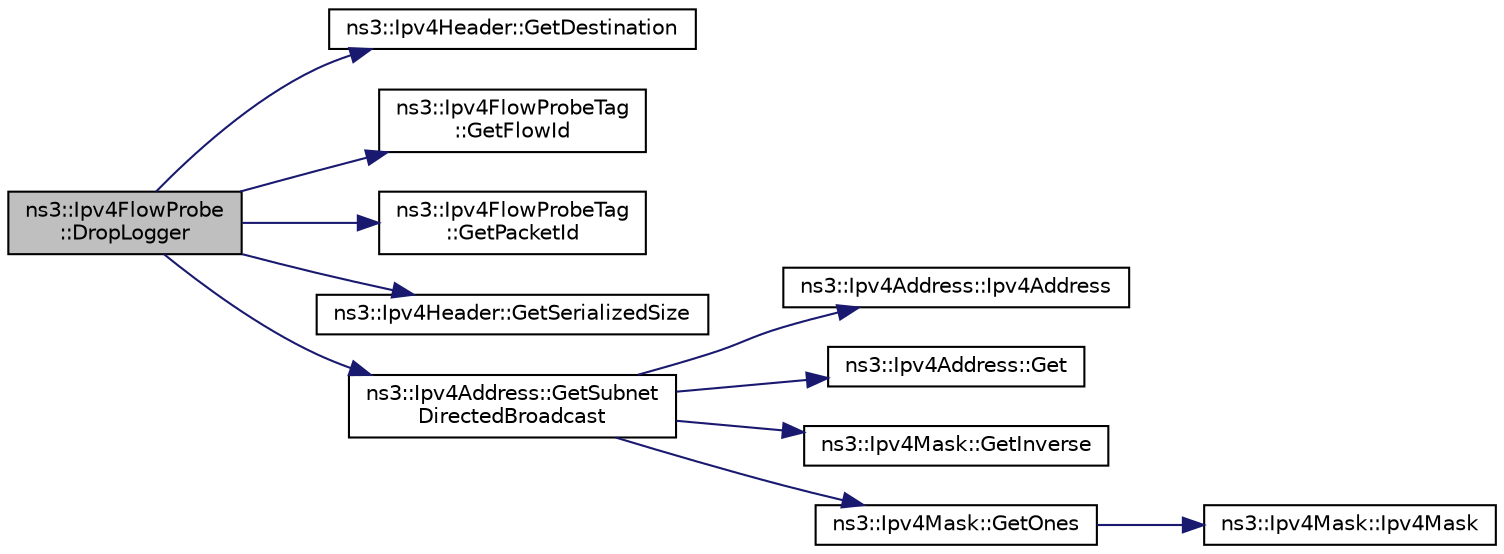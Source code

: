 digraph "ns3::Ipv4FlowProbe::DropLogger"
{
 // LATEX_PDF_SIZE
  edge [fontname="Helvetica",fontsize="10",labelfontname="Helvetica",labelfontsize="10"];
  node [fontname="Helvetica",fontsize="10",shape=record];
  rankdir="LR";
  Node1 [label="ns3::Ipv4FlowProbe\l::DropLogger",height=0.2,width=0.4,color="black", fillcolor="grey75", style="filled", fontcolor="black",tooltip="Log a packet being dropped."];
  Node1 -> Node2 [color="midnightblue",fontsize="10",style="solid",fontname="Helvetica"];
  Node2 [label="ns3::Ipv4Header::GetDestination",height=0.2,width=0.4,color="black", fillcolor="white", style="filled",URL="$classns3_1_1_ipv4_header.html#a85daf48f0effc6bce6cb5c66bf4e1576",tooltip=" "];
  Node1 -> Node3 [color="midnightblue",fontsize="10",style="solid",fontname="Helvetica"];
  Node3 [label="ns3::Ipv4FlowProbeTag\l::GetFlowId",height=0.2,width=0.4,color="black", fillcolor="white", style="filled",URL="$classns3_1_1_ipv4_flow_probe_tag.html#ae925ef5aefd54776844b66efd46b3cfb",tooltip="Set the flow identifier."];
  Node1 -> Node4 [color="midnightblue",fontsize="10",style="solid",fontname="Helvetica"];
  Node4 [label="ns3::Ipv4FlowProbeTag\l::GetPacketId",height=0.2,width=0.4,color="black", fillcolor="white", style="filled",URL="$classns3_1_1_ipv4_flow_probe_tag.html#a92c53622e0f9fe70b595a2c0a0ca4e8e",tooltip="Set the packet identifier."];
  Node1 -> Node5 [color="midnightblue",fontsize="10",style="solid",fontname="Helvetica"];
  Node5 [label="ns3::Ipv4Header::GetSerializedSize",height=0.2,width=0.4,color="black", fillcolor="white", style="filled",URL="$classns3_1_1_ipv4_header.html#a27c4e4f872735a9041500bb0e5b3c11d",tooltip=" "];
  Node1 -> Node6 [color="midnightblue",fontsize="10",style="solid",fontname="Helvetica"];
  Node6 [label="ns3::Ipv4Address::GetSubnet\lDirectedBroadcast",height=0.2,width=0.4,color="black", fillcolor="white", style="filled",URL="$classns3_1_1_ipv4_address.html#add3fa724f5c5b85c4acbd023d6cd520e",tooltip="Generate subnet-directed broadcast address corresponding to mask."];
  Node6 -> Node7 [color="midnightblue",fontsize="10",style="solid",fontname="Helvetica"];
  Node7 [label="ns3::Ipv4Address::Ipv4Address",height=0.2,width=0.4,color="black", fillcolor="white", style="filled",URL="$classns3_1_1_ipv4_address.html#aaabb51dd481f4b6908afd72affc49b20",tooltip=" "];
  Node6 -> Node8 [color="midnightblue",fontsize="10",style="solid",fontname="Helvetica"];
  Node8 [label="ns3::Ipv4Address::Get",height=0.2,width=0.4,color="black", fillcolor="white", style="filled",URL="$classns3_1_1_ipv4_address.html#a154da9b1ff6eb451dc4840613fe43e73",tooltip="Get the host-order 32-bit IP address."];
  Node6 -> Node9 [color="midnightblue",fontsize="10",style="solid",fontname="Helvetica"];
  Node9 [label="ns3::Ipv4Mask::GetInverse",height=0.2,width=0.4,color="black", fillcolor="white", style="filled",URL="$classns3_1_1_ipv4_mask.html#a45402865feb06627904604b79fd7e0dc",tooltip="Return the inverse mask in host order."];
  Node6 -> Node10 [color="midnightblue",fontsize="10",style="solid",fontname="Helvetica"];
  Node10 [label="ns3::Ipv4Mask::GetOnes",height=0.2,width=0.4,color="black", fillcolor="white", style="filled",URL="$classns3_1_1_ipv4_mask.html#af712cbdf28c039025d4aa45fa7e243dd",tooltip=" "];
  Node10 -> Node11 [color="midnightblue",fontsize="10",style="solid",fontname="Helvetica"];
  Node11 [label="ns3::Ipv4Mask::Ipv4Mask",height=0.2,width=0.4,color="black", fillcolor="white", style="filled",URL="$classns3_1_1_ipv4_mask.html#a4f877fcb3423f63debab168c83213627",tooltip="Will initialize to a garbage value (0x66666666)"];
}
